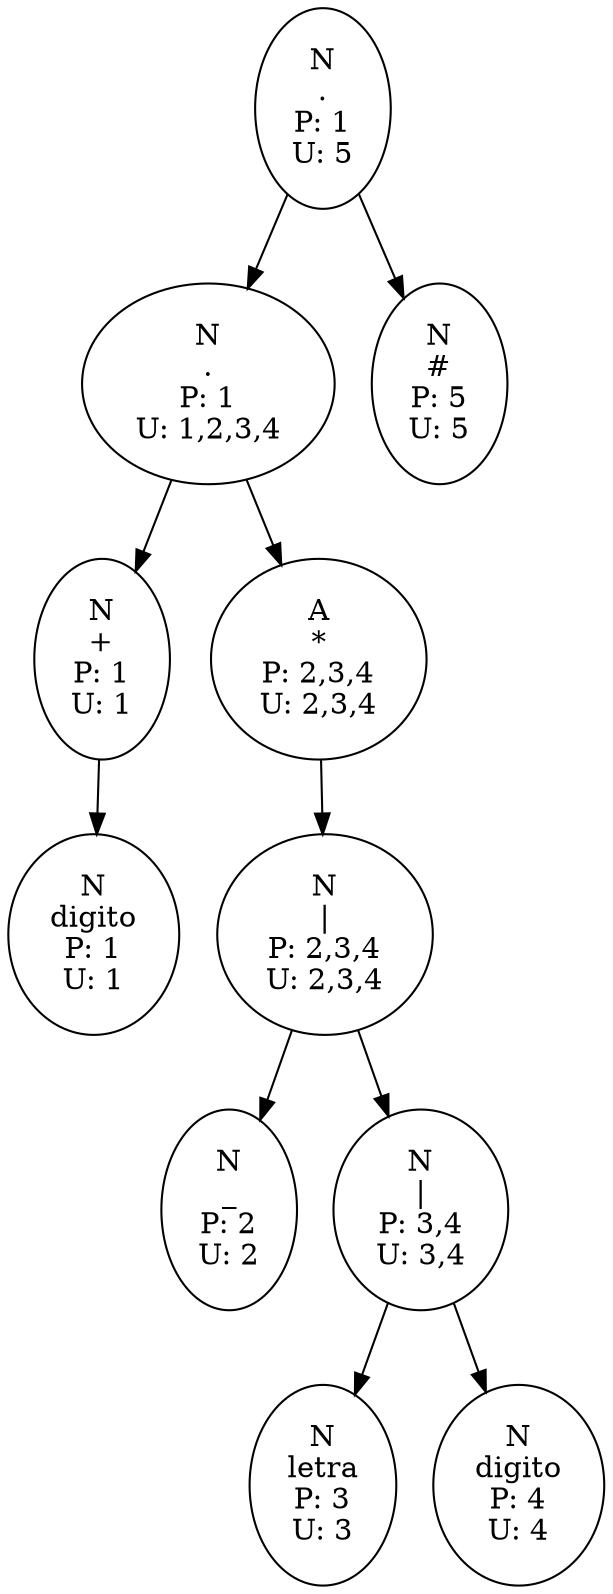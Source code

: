 digraph G{
N6->N2
N2->N1
N1->1
1[label="N
digito
P: 1
U: 1"];
N1[label="N
+
P: 1
U: 1"];
N2[label="N
.
P: 1
U: 1,2,3,4"];
N2->N5
N5->N3
N3->2
2[label="N
_
P: 2
U: 2"];
N3[label="N
|
P: 2,3,4
U: 2,3,4"];
N3->N4
N4->3
3[label="N
letra
P: 3
U: 3"];
N4[label="N
|
P: 3,4
U: 3,4"];
N4->4
4[label="N
digito
P: 4
U: 4"];
N5[label="A
*
P: 2,3,4
U: 2,3,4"];
N6[label="N
.
P: 1
U: 5"];
N6->5
5[label="N
#
P: 5
U: 5"];
}
